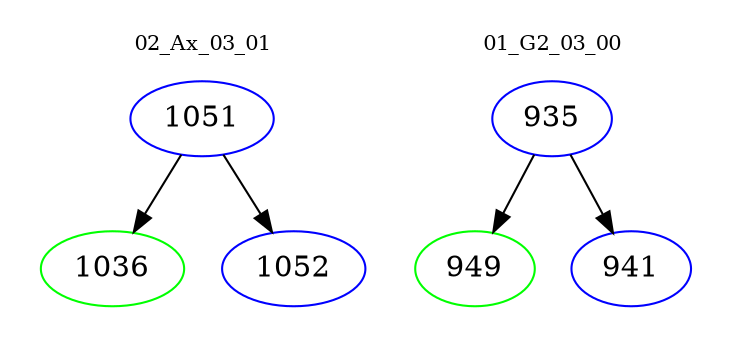 digraph{
subgraph cluster_0 {
color = white
label = "02_Ax_03_01";
fontsize=10;
T0_1051 [label="1051", color="blue"]
T0_1051 -> T0_1036 [color="black"]
T0_1036 [label="1036", color="green"]
T0_1051 -> T0_1052 [color="black"]
T0_1052 [label="1052", color="blue"]
}
subgraph cluster_1 {
color = white
label = "01_G2_03_00";
fontsize=10;
T1_935 [label="935", color="blue"]
T1_935 -> T1_949 [color="black"]
T1_949 [label="949", color="green"]
T1_935 -> T1_941 [color="black"]
T1_941 [label="941", color="blue"]
}
}
